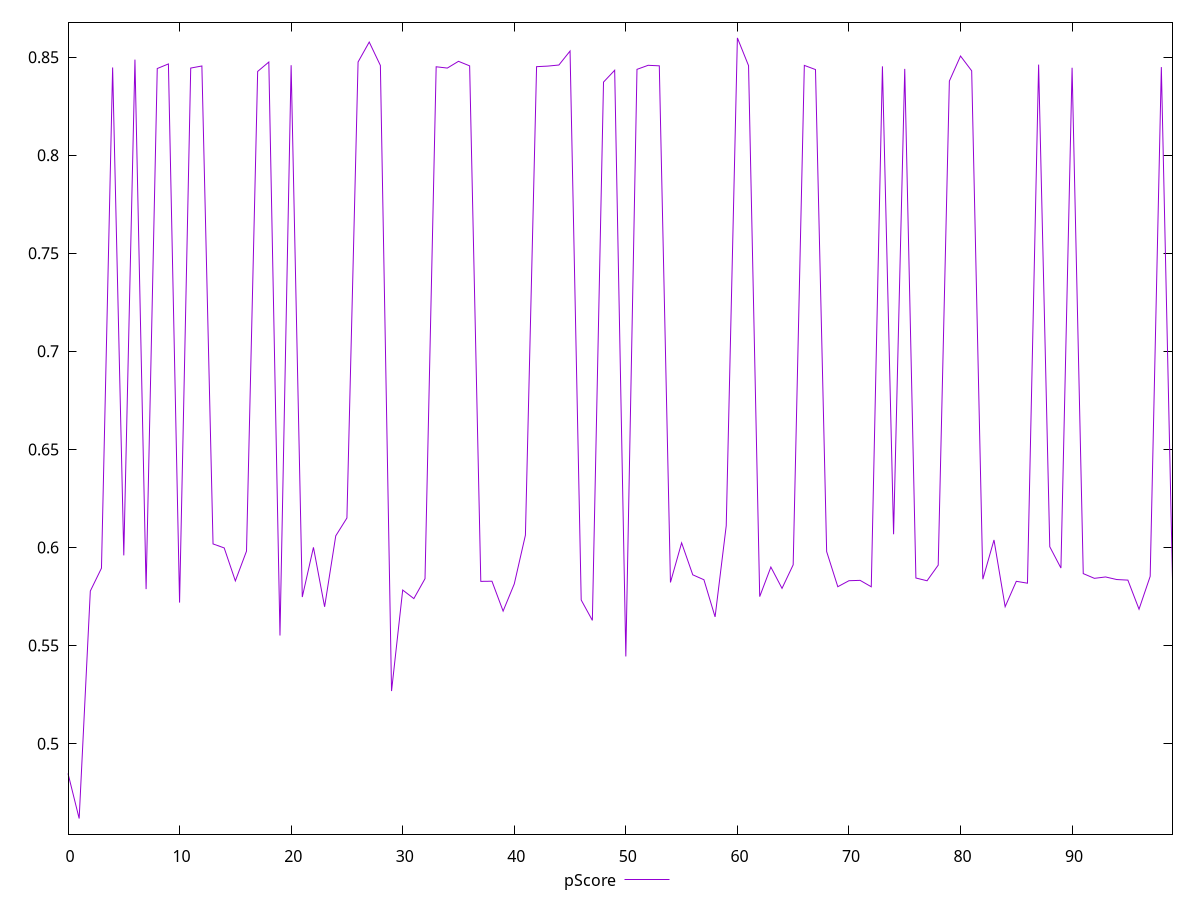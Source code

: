 reset

$pScore <<EOF
0 0.48479333497707333
1 0.46182183024915935
2 0.577802493986229
3 0.5894611192141778
4 0.8447342136109173
5 0.5959784806222221
6 0.8487309233658604
7 0.5787828452809314
8 0.8441968987584043
9 0.8465328067889148
10 0.5719070415134131
11 0.8444285082166832
12 0.8454946275368154
13 0.601815756305881
14 0.5997801666051902
15 0.5829705550950863
16 0.5981379834202578
17 0.8427125435394343
18 0.847505321884515
19 0.5551128636240994
20 0.8458745519121662
21 0.5747527307500018
22 0.6000729207704
23 0.569759493530853
24 0.6059429022639098
25 0.6150401053918229
26 0.847533140339259
27 0.857689687609343
28 0.8457633618048204
29 0.526805314719204
30 0.5783052083314044
31 0.5739511427109218
32 0.5841035415891345
33 0.8450919886137758
34 0.8444272421926374
35 0.8478724748593174
36 0.8455523127696936
37 0.5827320079363604
38 0.5828045242873918
39 0.5675731179716554
40 0.5814026033339454
41 0.6062960416224905
42 0.8451497926955207
43 0.8454325349615636
44 0.8459856140644884
45 0.8531169215113037
46 0.5732304696259491
47 0.5628399682865696
48 0.83728090601214
49 0.8433192263152349
50 0.5444502322430048
51 0.8437758259664108
52 0.8458395417453471
53 0.845570401505797
54 0.5821886778585268
55 0.6023684338494647
56 0.5860704265162049
57 0.5835610510329469
58 0.5646186498127155
59 0.6111100762124964
60 0.8598065128014132
61 0.8456643982188539
62 0.5749507299570962
63 0.5900320041128365
64 0.5791574700689532
65 0.591174606708416
66 0.8457897710388859
67 0.8436687753869363
68 0.5979177723400538
69 0.580004056356637
70 0.5830660699613877
71 0.5832408465749959
72 0.579973653228666
73 0.8453042450776477
74 0.6067624501910025
75 0.8440176255338311
76 0.5844434457817489
77 0.5830392753756584
78 0.5910120706449338
79 0.8378017138069525
80 0.8505682385411577
81 0.843029642554556
82 0.5838317217327552
83 0.6038407624452464
84 0.5698128039964399
85 0.5827597018487289
86 0.5818033831677274
87 0.8461760251995569
88 0.6003831382789078
89 0.5895166154517313
90 0.8446091021636379
91 0.5866883028939189
92 0.5842750055192326
93 0.5849787670202484
94 0.5836641276843526
95 0.5833655405248899
96 0.5685456873041805
97 0.5853013540713361
98 0.8449392567636738
99 0.583742634581567
EOF

set key outside below
set xrange [0:99]
set yrange [0.45386213659811425:0.8677662064524583]
set trange [0.45386213659811425:0.8677662064524583]
set terminal svg size 640, 500 enhanced background rgb 'white'
set output "report_00017_2021-02-10T15-08-03.406Z/interactive/samples/pages+cached+noadtech/pScore/values.svg"

plot $pScore title "pScore" with line

reset
